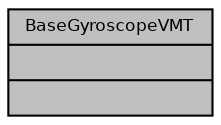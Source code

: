 digraph "BaseGyroscopeVMT"
{
  bgcolor="transparent";
  edge [fontname="Helvetica",fontsize="8",labelfontname="Helvetica",labelfontsize="8"];
  node [fontname="Helvetica",fontsize="8",shape=record];
  Node1 [label="{BaseGyroscopeVMT\n||}",height=0.2,width=0.4,color="black", fillcolor="grey75", style="filled", fontcolor="black"];
}
